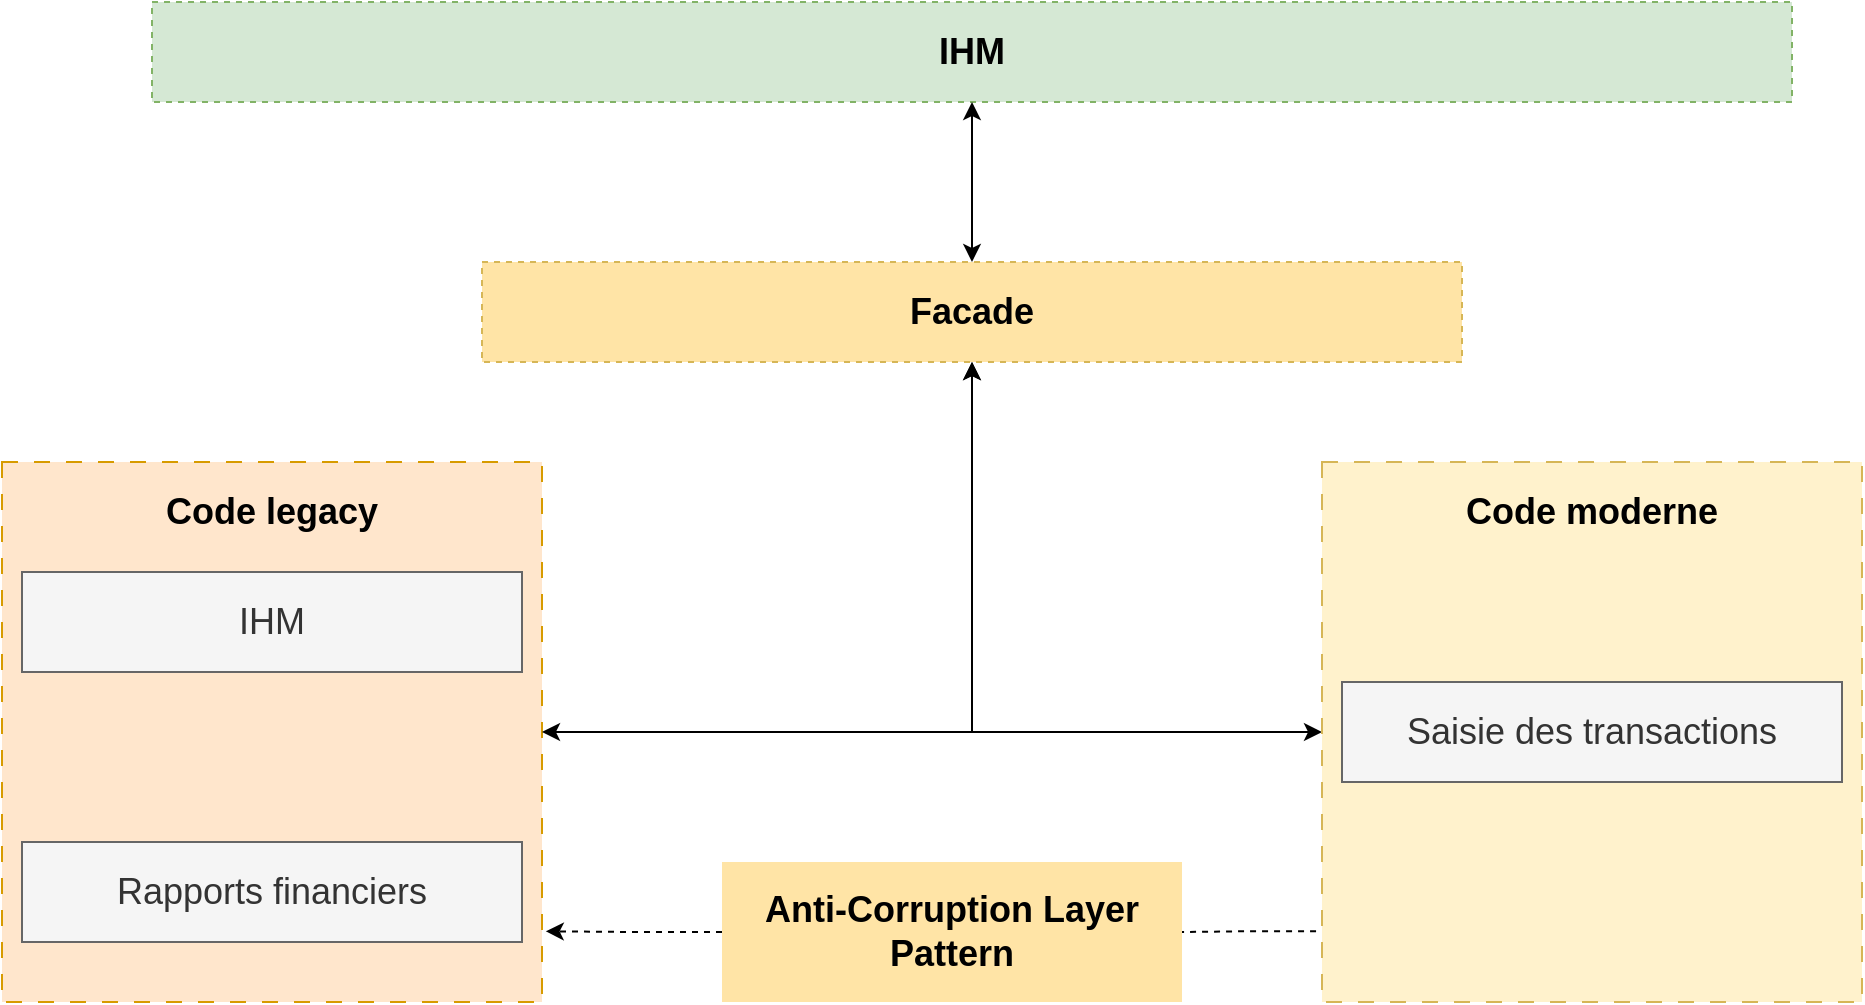 <mxfile version="21.2.8" type="device">
  <diagram name="Page-1" id="yWkIH-ibVfcjdgWgoyt8">
    <mxGraphModel dx="1026" dy="666" grid="1" gridSize="10" guides="1" tooltips="1" connect="1" arrows="1" fold="1" page="1" pageScale="1" pageWidth="827" pageHeight="1169" math="0" shadow="0">
      <root>
        <mxCell id="0" />
        <mxCell id="1" parent="0" />
        <mxCell id="bxZ5GJeIeUVU7ubKapGf-1" value="" style="whiteSpace=wrap;html=1;aspect=fixed;dashed=1;dashPattern=8 8;fillColor=#ffe6cc;strokeColor=#d79b00;" parent="1" vertex="1">
          <mxGeometry x="20" y="290" width="270" height="270" as="geometry" />
        </mxCell>
        <mxCell id="bxZ5GJeIeUVU7ubKapGf-3" value="&lt;font style=&quot;font-size: 18px;&quot;&gt;IHM&lt;/font&gt;" style="rounded=0;whiteSpace=wrap;html=1;fillColor=#f5f5f5;fontColor=#333333;strokeColor=#666666;" parent="1" vertex="1">
          <mxGeometry x="30" y="345" width="250" height="50" as="geometry" />
        </mxCell>
        <mxCell id="bxZ5GJeIeUVU7ubKapGf-6" value="&lt;font style=&quot;font-size: 18px;&quot;&gt;Rapports financiers&lt;/font&gt;" style="rounded=0;whiteSpace=wrap;html=1;fillColor=#f5f5f5;fontColor=#333333;strokeColor=#666666;" parent="1" vertex="1">
          <mxGeometry x="30" y="480" width="250" height="50" as="geometry" />
        </mxCell>
        <mxCell id="bxZ5GJeIeUVU7ubKapGf-8" value="&lt;font style=&quot;font-size: 18px;&quot;&gt;&lt;b&gt;Code legacy&lt;/b&gt;&lt;/font&gt;" style="text;html=1;strokeColor=none;fillColor=none;align=center;verticalAlign=middle;whiteSpace=wrap;rounded=0;" parent="1" vertex="1">
          <mxGeometry x="85" y="300" width="140" height="30" as="geometry" />
        </mxCell>
        <mxCell id="q8HNpOCDMJFhJFrFd_V0-1" value="&lt;font style=&quot;font-size: 18px;&quot;&gt;&lt;b&gt;IHM&lt;/b&gt;&lt;/font&gt;" style="rounded=0;whiteSpace=wrap;html=1;fillColor=#d5e8d4;strokeColor=#82b366;dashed=1;" parent="1" vertex="1">
          <mxGeometry x="95" y="60" width="820" height="50" as="geometry" />
        </mxCell>
        <mxCell id="cC6PbwlPzdf1N5FF12Ak-1" value="&lt;font style=&quot;font-size: 18px;&quot;&gt;&lt;b&gt;Facade&lt;/b&gt;&lt;/font&gt;" style="rounded=0;whiteSpace=wrap;html=1;fillColor=#FFE4A6;strokeColor=#d6b656;dashed=1;" vertex="1" parent="1">
          <mxGeometry x="260" y="190" width="490" height="50" as="geometry" />
        </mxCell>
        <mxCell id="cC6PbwlPzdf1N5FF12Ak-6" value="" style="endArrow=classic;startArrow=classic;html=1;rounded=0;entryX=0.5;entryY=1;entryDx=0;entryDy=0;exitX=0.5;exitY=0;exitDx=0;exitDy=0;" edge="1" parent="1" source="cC6PbwlPzdf1N5FF12Ak-1" target="q8HNpOCDMJFhJFrFd_V0-1">
          <mxGeometry width="50" height="50" relative="1" as="geometry">
            <mxPoint x="480" y="190" as="sourcePoint" />
            <mxPoint x="530" y="140" as="targetPoint" />
          </mxGeometry>
        </mxCell>
        <mxCell id="cC6PbwlPzdf1N5FF12Ak-7" value="" style="endArrow=classic;startArrow=classic;html=1;rounded=0;entryX=0.5;entryY=1;entryDx=0;entryDy=0;exitX=1;exitY=0.5;exitDx=0;exitDy=0;" edge="1" parent="1" source="bxZ5GJeIeUVU7ubKapGf-1" target="cC6PbwlPzdf1N5FF12Ak-1">
          <mxGeometry width="50" height="50" relative="1" as="geometry">
            <mxPoint x="330" y="460" as="sourcePoint" />
            <mxPoint x="380" y="410" as="targetPoint" />
            <Array as="points">
              <mxPoint x="505" y="425" />
            </Array>
          </mxGeometry>
        </mxCell>
        <mxCell id="cC6PbwlPzdf1N5FF12Ak-8" value="" style="endArrow=classic;startArrow=classic;html=1;rounded=0;entryX=0.5;entryY=1;entryDx=0;entryDy=0;exitX=0;exitY=0.5;exitDx=0;exitDy=0;" edge="1" parent="1" target="cC6PbwlPzdf1N5FF12Ak-1">
          <mxGeometry width="50" height="50" relative="1" as="geometry">
            <mxPoint x="680" y="425" as="sourcePoint" />
            <mxPoint x="515" y="250" as="targetPoint" />
            <Array as="points">
              <mxPoint x="505" y="425" />
            </Array>
          </mxGeometry>
        </mxCell>
        <mxCell id="cC6PbwlPzdf1N5FF12Ak-18" style="edgeStyle=orthogonalEdgeStyle;rounded=0;orthogonalLoop=1;jettySize=auto;html=1;exitX=-0.011;exitY=0.869;exitDx=0;exitDy=0;entryX=1;entryY=0.5;entryDx=0;entryDy=0;exitPerimeter=0;dashed=1;endArrow=none;endFill=0;" edge="1" parent="1" source="cC6PbwlPzdf1N5FF12Ak-9" target="cC6PbwlPzdf1N5FF12Ak-16">
          <mxGeometry relative="1" as="geometry" />
        </mxCell>
        <mxCell id="cC6PbwlPzdf1N5FF12Ak-9" value="" style="whiteSpace=wrap;html=1;aspect=fixed;dashed=1;dashPattern=8 8;fillColor=#fff2cc;strokeColor=#d6b656;" vertex="1" parent="1">
          <mxGeometry x="680" y="290" width="270" height="270" as="geometry" />
        </mxCell>
        <mxCell id="cC6PbwlPzdf1N5FF12Ak-10" value="&lt;font style=&quot;font-size: 18px;&quot;&gt;&lt;b&gt;Code moderne&lt;/b&gt;&lt;/font&gt;" style="text;html=1;strokeColor=none;fillColor=none;align=center;verticalAlign=middle;whiteSpace=wrap;rounded=0;" vertex="1" parent="1">
          <mxGeometry x="745" y="300" width="140" height="30" as="geometry" />
        </mxCell>
        <mxCell id="cC6PbwlPzdf1N5FF12Ak-12" value="&lt;font style=&quot;font-size: 18px;&quot;&gt;Saisie des transactions&lt;/font&gt;" style="rounded=0;whiteSpace=wrap;html=1;fillColor=#f5f5f5;fontColor=#333333;strokeColor=#666666;" vertex="1" parent="1">
          <mxGeometry x="690" y="400" width="250" height="50" as="geometry" />
        </mxCell>
        <mxCell id="cC6PbwlPzdf1N5FF12Ak-19" style="edgeStyle=orthogonalEdgeStyle;rounded=0;orthogonalLoop=1;jettySize=auto;html=1;exitX=0;exitY=0.5;exitDx=0;exitDy=0;entryX=1.007;entryY=0.869;entryDx=0;entryDy=0;entryPerimeter=0;dashed=1;" edge="1" parent="1" source="cC6PbwlPzdf1N5FF12Ak-16" target="bxZ5GJeIeUVU7ubKapGf-1">
          <mxGeometry relative="1" as="geometry" />
        </mxCell>
        <mxCell id="cC6PbwlPzdf1N5FF12Ak-16" value="&lt;font style=&quot;font-size: 18px;&quot;&gt;&lt;b&gt;Anti-Corruption Layer Pattern&lt;/b&gt;&lt;/font&gt;" style="rounded=0;whiteSpace=wrap;html=1;fillColor=#FFE4A6;strokeColor=none;dashed=1;" vertex="1" parent="1">
          <mxGeometry x="380" y="490" width="230" height="70" as="geometry" />
        </mxCell>
      </root>
    </mxGraphModel>
  </diagram>
</mxfile>
